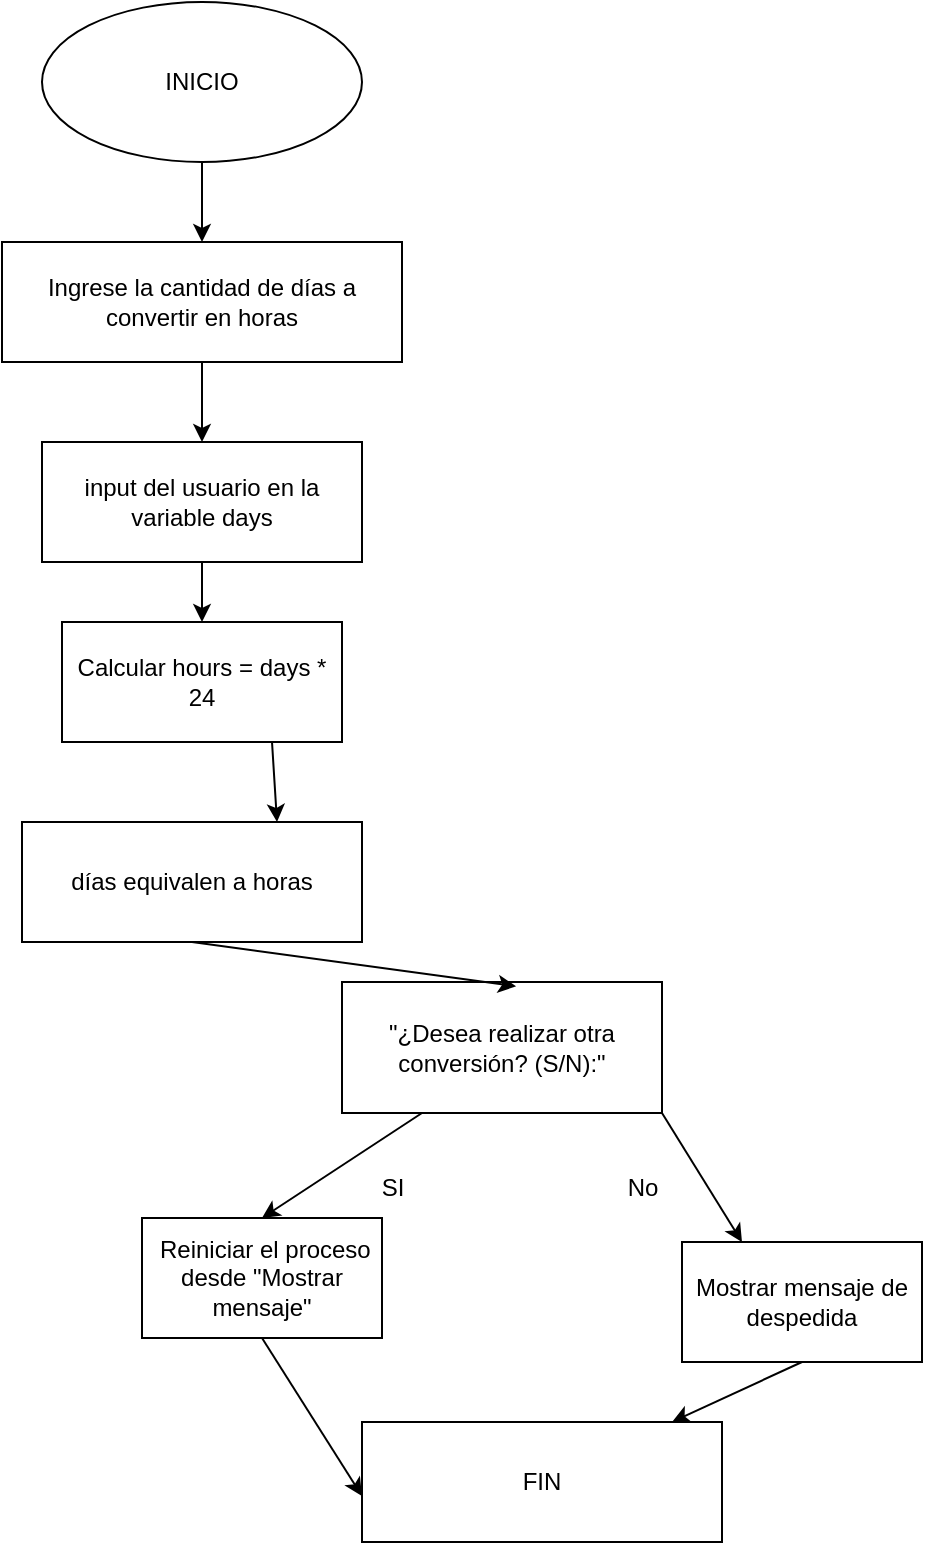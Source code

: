 <mxfile version="24.5.5" type="device">
  <diagram name="Página-1" id="9a-uIuPXoqr6vnxGy6uq">
    <mxGraphModel dx="1393" dy="766" grid="1" gridSize="10" guides="1" tooltips="1" connect="1" arrows="1" fold="1" page="1" pageScale="1" pageWidth="827" pageHeight="1169" math="0" shadow="0">
      <root>
        <mxCell id="0" />
        <mxCell id="1" parent="0" />
        <mxCell id="pNO7ZRAIR1xsrUgvr73_-5" style="edgeStyle=none;rounded=0;orthogonalLoop=1;jettySize=auto;html=1;exitX=0.5;exitY=1;exitDx=0;exitDy=0;entryX=0.5;entryY=0;entryDx=0;entryDy=0;" edge="1" parent="1" source="pNO7ZRAIR1xsrUgvr73_-2" target="pNO7ZRAIR1xsrUgvr73_-4">
          <mxGeometry relative="1" as="geometry" />
        </mxCell>
        <mxCell id="pNO7ZRAIR1xsrUgvr73_-2" value="INICIO" style="ellipse;whiteSpace=wrap;html=1;" vertex="1" parent="1">
          <mxGeometry x="210" y="30" width="160" height="80" as="geometry" />
        </mxCell>
        <mxCell id="pNO7ZRAIR1xsrUgvr73_-8" style="edgeStyle=none;rounded=0;orthogonalLoop=1;jettySize=auto;html=1;exitX=0.5;exitY=1;exitDx=0;exitDy=0;entryX=0.5;entryY=0;entryDx=0;entryDy=0;" edge="1" parent="1" source="pNO7ZRAIR1xsrUgvr73_-3" target="pNO7ZRAIR1xsrUgvr73_-7">
          <mxGeometry relative="1" as="geometry" />
        </mxCell>
        <mxCell id="pNO7ZRAIR1xsrUgvr73_-3" value="input del usuario en la variable days" style="whiteSpace=wrap;html=1;" vertex="1" parent="1">
          <mxGeometry x="210" y="250" width="160" height="60" as="geometry" />
        </mxCell>
        <mxCell id="pNO7ZRAIR1xsrUgvr73_-6" style="edgeStyle=none;rounded=0;orthogonalLoop=1;jettySize=auto;html=1;exitX=0.5;exitY=1;exitDx=0;exitDy=0;entryX=0.5;entryY=0;entryDx=0;entryDy=0;" edge="1" parent="1" source="pNO7ZRAIR1xsrUgvr73_-4" target="pNO7ZRAIR1xsrUgvr73_-3">
          <mxGeometry relative="1" as="geometry" />
        </mxCell>
        <mxCell id="pNO7ZRAIR1xsrUgvr73_-4" value="Ingrese la cantidad de días a convertir en horas" style="whiteSpace=wrap;html=1;" vertex="1" parent="1">
          <mxGeometry x="190" y="150" width="200" height="60" as="geometry" />
        </mxCell>
        <mxCell id="pNO7ZRAIR1xsrUgvr73_-11" style="edgeStyle=none;rounded=0;orthogonalLoop=1;jettySize=auto;html=1;exitX=0.75;exitY=1;exitDx=0;exitDy=0;entryX=0.75;entryY=0;entryDx=0;entryDy=0;" edge="1" parent="1" source="pNO7ZRAIR1xsrUgvr73_-7" target="pNO7ZRAIR1xsrUgvr73_-9">
          <mxGeometry relative="1" as="geometry" />
        </mxCell>
        <mxCell id="pNO7ZRAIR1xsrUgvr73_-7" value="Calcular hours = days * 24" style="whiteSpace=wrap;html=1;" vertex="1" parent="1">
          <mxGeometry x="220" y="340" width="140" height="60" as="geometry" />
        </mxCell>
        <mxCell id="pNO7ZRAIR1xsrUgvr73_-9" value="días equivalen a horas" style="whiteSpace=wrap;html=1;" vertex="1" parent="1">
          <mxGeometry x="200" y="440" width="170" height="60" as="geometry" />
        </mxCell>
        <mxCell id="pNO7ZRAIR1xsrUgvr73_-13" style="edgeStyle=none;rounded=0;orthogonalLoop=1;jettySize=auto;html=1;exitX=0.25;exitY=1;exitDx=0;exitDy=0;entryX=0.5;entryY=0;entryDx=0;entryDy=0;" edge="1" parent="1" source="pNO7ZRAIR1xsrUgvr73_-10" target="pNO7ZRAIR1xsrUgvr73_-15">
          <mxGeometry relative="1" as="geometry">
            <mxPoint x="390" y="680" as="targetPoint" />
          </mxGeometry>
        </mxCell>
        <mxCell id="pNO7ZRAIR1xsrUgvr73_-17" style="edgeStyle=none;rounded=0;orthogonalLoop=1;jettySize=auto;html=1;exitX=1;exitY=1;exitDx=0;exitDy=0;entryX=0.25;entryY=0;entryDx=0;entryDy=0;" edge="1" parent="1" source="pNO7ZRAIR1xsrUgvr73_-10" target="pNO7ZRAIR1xsrUgvr73_-18">
          <mxGeometry relative="1" as="geometry">
            <mxPoint x="510" y="660" as="targetPoint" />
          </mxGeometry>
        </mxCell>
        <mxCell id="pNO7ZRAIR1xsrUgvr73_-10" value="&quot;¿Desea realizar otra conversión? (S/N):&quot;" style="whiteSpace=wrap;html=1;" vertex="1" parent="1">
          <mxGeometry x="360" y="520" width="160" height="65.5" as="geometry" />
        </mxCell>
        <mxCell id="pNO7ZRAIR1xsrUgvr73_-12" style="edgeStyle=none;rounded=0;orthogonalLoop=1;jettySize=auto;html=1;exitX=0.5;exitY=1;exitDx=0;exitDy=0;entryX=0.544;entryY=0.033;entryDx=0;entryDy=0;entryPerimeter=0;" edge="1" parent="1" source="pNO7ZRAIR1xsrUgvr73_-9" target="pNO7ZRAIR1xsrUgvr73_-10">
          <mxGeometry relative="1" as="geometry" />
        </mxCell>
        <mxCell id="pNO7ZRAIR1xsrUgvr73_-14" value="SI" style="text;html=1;align=center;verticalAlign=middle;resizable=0;points=[];autosize=1;strokeColor=none;fillColor=none;" vertex="1" parent="1">
          <mxGeometry x="370" y="608" width="30" height="30" as="geometry" />
        </mxCell>
        <mxCell id="pNO7ZRAIR1xsrUgvr73_-15" value="&amp;nbsp;Reiniciar el proceso desde &quot;Mostrar mensaje&quot;" style="whiteSpace=wrap;html=1;" vertex="1" parent="1">
          <mxGeometry x="260" y="638" width="120" height="60" as="geometry" />
        </mxCell>
        <mxCell id="pNO7ZRAIR1xsrUgvr73_-22" style="edgeStyle=none;rounded=0;orthogonalLoop=1;jettySize=auto;html=1;exitX=0.5;exitY=1;exitDx=0;exitDy=0;" edge="1" parent="1" source="pNO7ZRAIR1xsrUgvr73_-18" target="pNO7ZRAIR1xsrUgvr73_-20">
          <mxGeometry relative="1" as="geometry" />
        </mxCell>
        <mxCell id="pNO7ZRAIR1xsrUgvr73_-18" value="Mostrar mensaje de despedida" style="whiteSpace=wrap;html=1;" vertex="1" parent="1">
          <mxGeometry x="530" y="650" width="120" height="60" as="geometry" />
        </mxCell>
        <mxCell id="pNO7ZRAIR1xsrUgvr73_-19" value="No" style="text;html=1;align=center;verticalAlign=middle;resizable=0;points=[];autosize=1;strokeColor=none;fillColor=none;" vertex="1" parent="1">
          <mxGeometry x="490" y="608" width="40" height="30" as="geometry" />
        </mxCell>
        <mxCell id="pNO7ZRAIR1xsrUgvr73_-20" value="FIN" style="whiteSpace=wrap;html=1;" vertex="1" parent="1">
          <mxGeometry x="370" y="740" width="180" height="60" as="geometry" />
        </mxCell>
        <mxCell id="pNO7ZRAIR1xsrUgvr73_-21" style="edgeStyle=none;rounded=0;orthogonalLoop=1;jettySize=auto;html=1;exitX=0.5;exitY=1;exitDx=0;exitDy=0;entryX=0;entryY=0.617;entryDx=0;entryDy=0;entryPerimeter=0;" edge="1" parent="1" source="pNO7ZRAIR1xsrUgvr73_-15" target="pNO7ZRAIR1xsrUgvr73_-20">
          <mxGeometry relative="1" as="geometry" />
        </mxCell>
      </root>
    </mxGraphModel>
  </diagram>
</mxfile>
